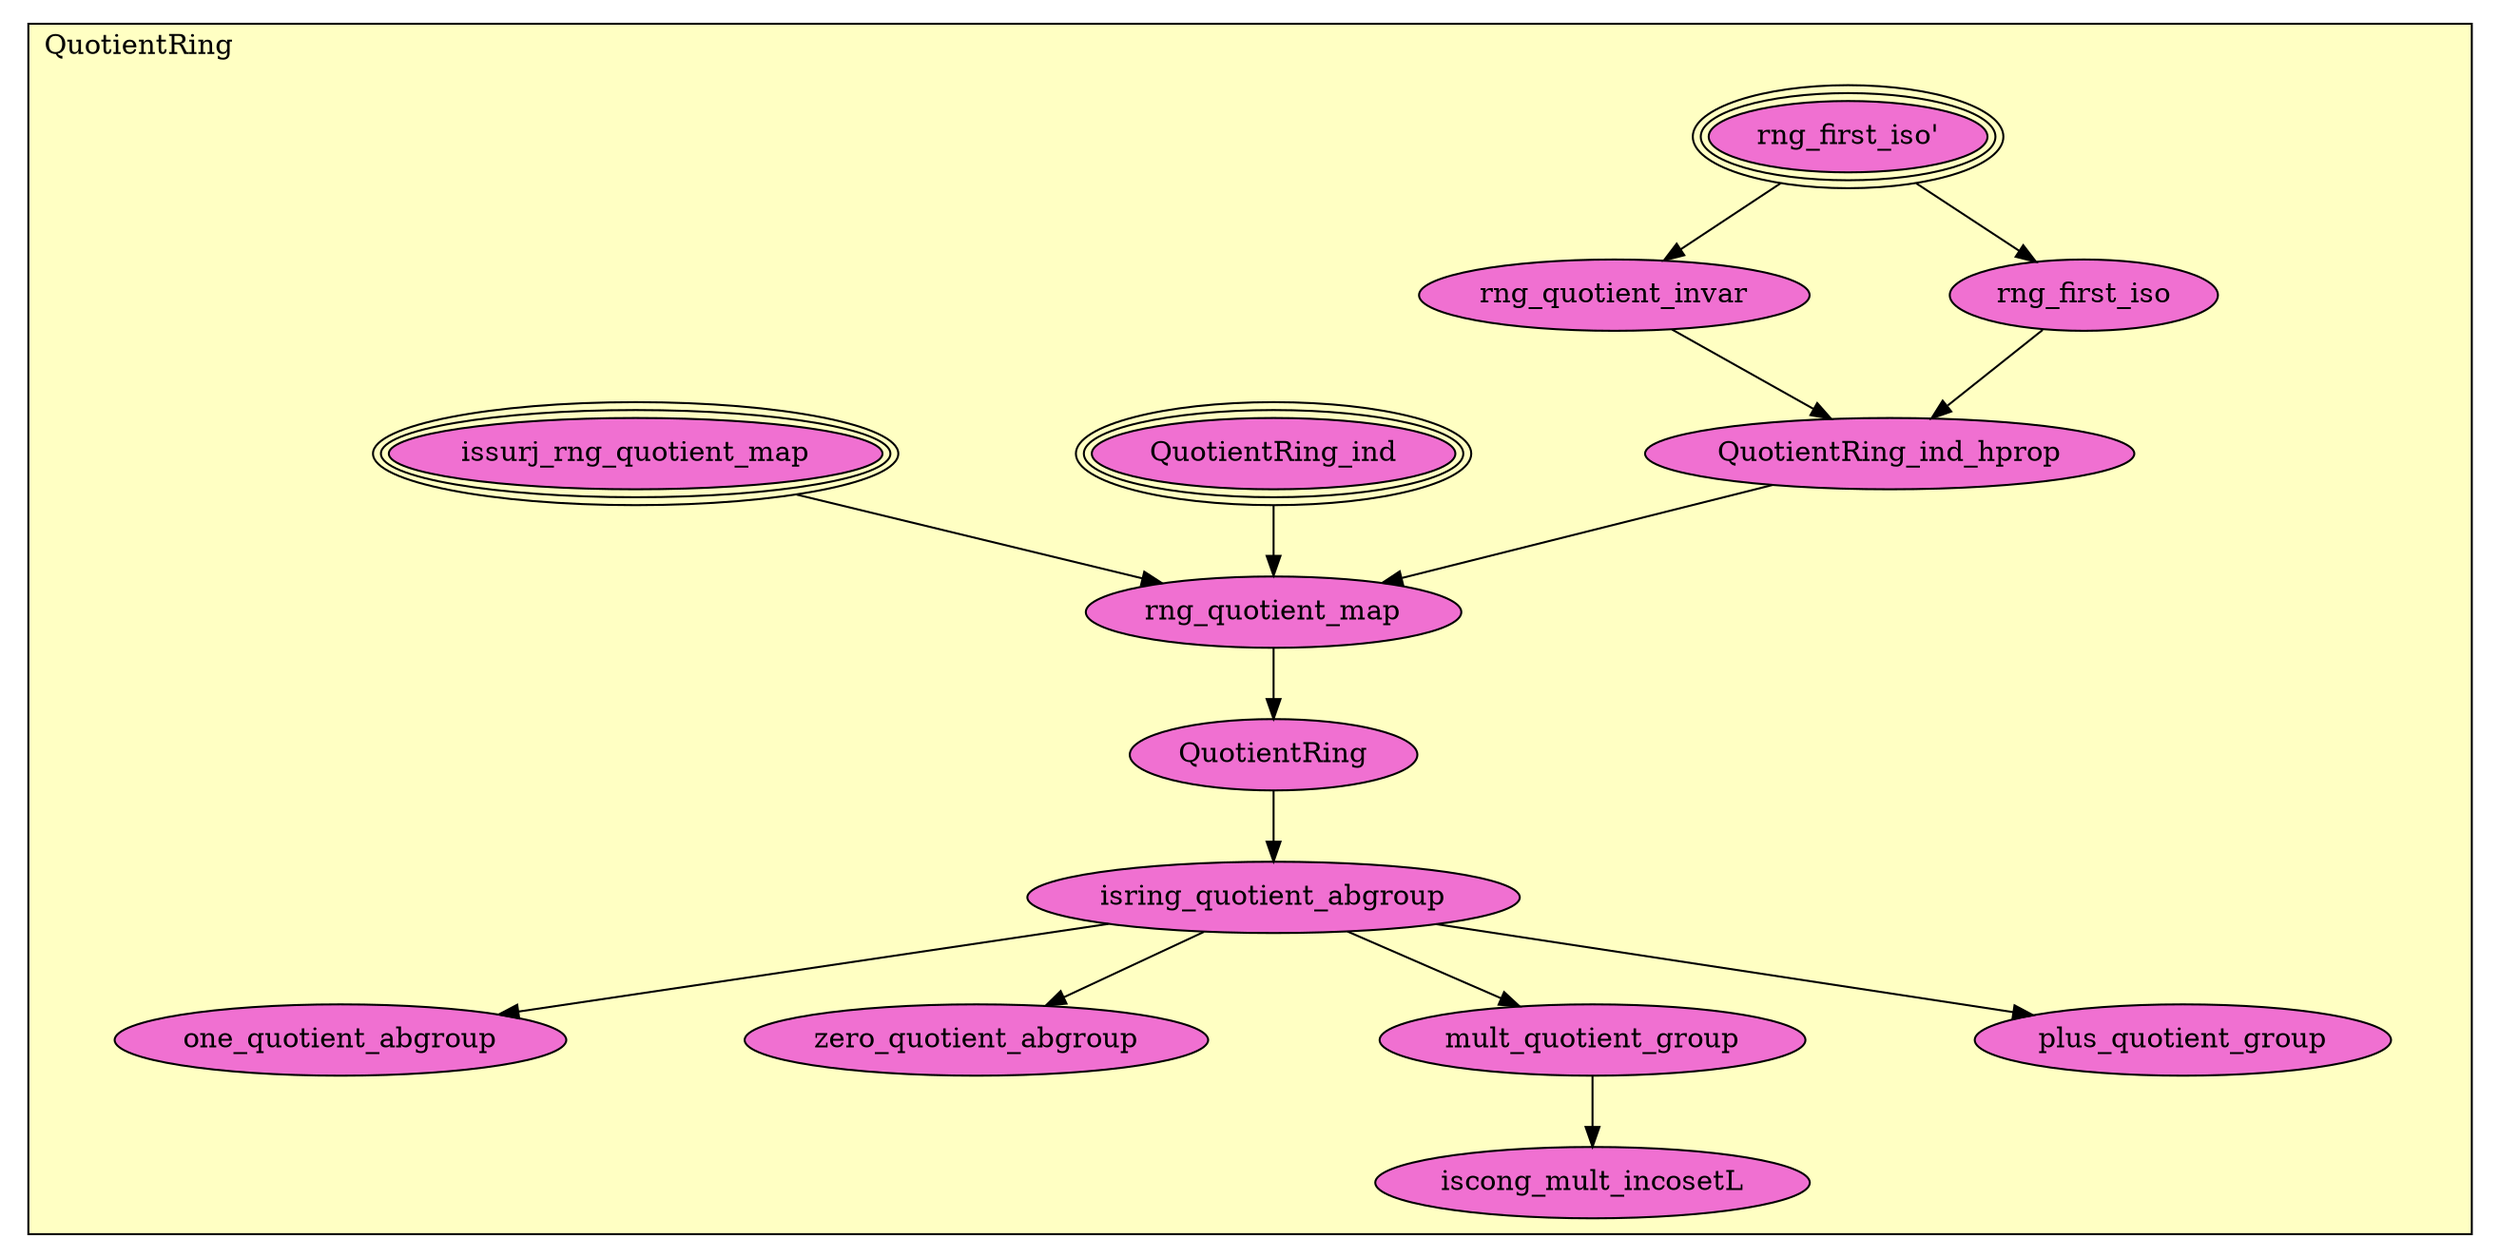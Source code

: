 digraph HoTT_Algebra_Rings_QuotientRing {
  graph [ratio=0.5]
  node [style=filled]
QuotientRing_rng_first_iso_ [label="rng_first_iso'", URL=<QuotientRing.html#rng_first_iso'>, peripheries=3, fillcolor="#F070D1"] ;
QuotientRing_rng_quotient_invar [label="rng_quotient_invar", URL=<QuotientRing.html#rng_quotient_invar>, fillcolor="#F070D1"] ;
QuotientRing_rng_first_iso [label="rng_first_iso", URL=<QuotientRing.html#rng_first_iso>, fillcolor="#F070D1"] ;
QuotientRing_QuotientRing_ind_hprop [label="QuotientRing_ind_hprop", URL=<QuotientRing.html#QuotientRing_ind_hprop>, fillcolor="#F070D1"] ;
QuotientRing_QuotientRing_ind [label="QuotientRing_ind", URL=<QuotientRing.html#QuotientRing_ind>, peripheries=3, fillcolor="#F070D1"] ;
QuotientRing_issurj_rng_quotient_map [label="issurj_rng_quotient_map", URL=<QuotientRing.html#issurj_rng_quotient_map>, peripheries=3, fillcolor="#F070D1"] ;
QuotientRing_rng_quotient_map [label="rng_quotient_map", URL=<QuotientRing.html#rng_quotient_map>, fillcolor="#F070D1"] ;
QuotientRing_QuotientRing [label="QuotientRing", URL=<QuotientRing.html#QuotientRing>, fillcolor="#F070D1"] ;
QuotientRing_isring_quotient_abgroup [label="isring_quotient_abgroup", URL=<QuotientRing.html#isring_quotient_abgroup>, fillcolor="#F070D1"] ;
QuotientRing_one_quotient_abgroup [label="one_quotient_abgroup", URL=<QuotientRing.html#one_quotient_abgroup>, fillcolor="#F070D1"] ;
QuotientRing_zero_quotient_abgroup [label="zero_quotient_abgroup", URL=<QuotientRing.html#zero_quotient_abgroup>, fillcolor="#F070D1"] ;
QuotientRing_mult_quotient_group [label="mult_quotient_group", URL=<QuotientRing.html#mult_quotient_group>, fillcolor="#F070D1"] ;
QuotientRing_iscong_mult_incosetL [label="iscong_mult_incosetL", URL=<QuotientRing.html#iscong_mult_incosetL>, fillcolor="#F070D1"] ;
QuotientRing_plus_quotient_group [label="plus_quotient_group", URL=<QuotientRing.html#plus_quotient_group>, fillcolor="#F070D1"] ;
  QuotientRing_rng_first_iso_ -> QuotientRing_rng_quotient_invar [] ;
  QuotientRing_rng_first_iso_ -> QuotientRing_rng_first_iso [] ;
  QuotientRing_rng_quotient_invar -> QuotientRing_QuotientRing_ind_hprop [] ;
  QuotientRing_rng_first_iso -> QuotientRing_QuotientRing_ind_hprop [] ;
  QuotientRing_QuotientRing_ind_hprop -> QuotientRing_rng_quotient_map [] ;
  QuotientRing_QuotientRing_ind -> QuotientRing_rng_quotient_map [] ;
  QuotientRing_issurj_rng_quotient_map -> QuotientRing_rng_quotient_map [] ;
  QuotientRing_rng_quotient_map -> QuotientRing_QuotientRing [] ;
  QuotientRing_QuotientRing -> QuotientRing_isring_quotient_abgroup [] ;
  QuotientRing_isring_quotient_abgroup -> QuotientRing_one_quotient_abgroup [] ;
  QuotientRing_isring_quotient_abgroup -> QuotientRing_zero_quotient_abgroup [] ;
  QuotientRing_isring_quotient_abgroup -> QuotientRing_mult_quotient_group [] ;
  QuotientRing_isring_quotient_abgroup -> QuotientRing_plus_quotient_group [] ;
  QuotientRing_mult_quotient_group -> QuotientRing_iscong_mult_incosetL [] ;
subgraph cluster_QuotientRing { label="QuotientRing"; fillcolor="#FFFFC3"; labeljust=l; style=filled 
QuotientRing_plus_quotient_group; QuotientRing_iscong_mult_incosetL; QuotientRing_mult_quotient_group; QuotientRing_zero_quotient_abgroup; QuotientRing_one_quotient_abgroup; QuotientRing_isring_quotient_abgroup; QuotientRing_QuotientRing; QuotientRing_rng_quotient_map; QuotientRing_issurj_rng_quotient_map; QuotientRing_QuotientRing_ind; QuotientRing_QuotientRing_ind_hprop; QuotientRing_rng_first_iso; QuotientRing_rng_quotient_invar; QuotientRing_rng_first_iso_; };
} /* END */
